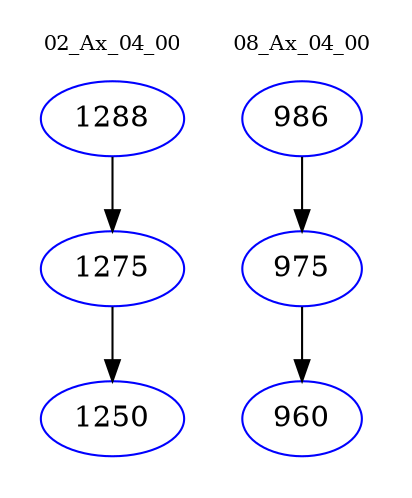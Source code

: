 digraph{
subgraph cluster_0 {
color = white
label = "02_Ax_04_00";
fontsize=10;
T0_1288 [label="1288", color="blue"]
T0_1288 -> T0_1275 [color="black"]
T0_1275 [label="1275", color="blue"]
T0_1275 -> T0_1250 [color="black"]
T0_1250 [label="1250", color="blue"]
}
subgraph cluster_1 {
color = white
label = "08_Ax_04_00";
fontsize=10;
T1_986 [label="986", color="blue"]
T1_986 -> T1_975 [color="black"]
T1_975 [label="975", color="blue"]
T1_975 -> T1_960 [color="black"]
T1_960 [label="960", color="blue"]
}
}
